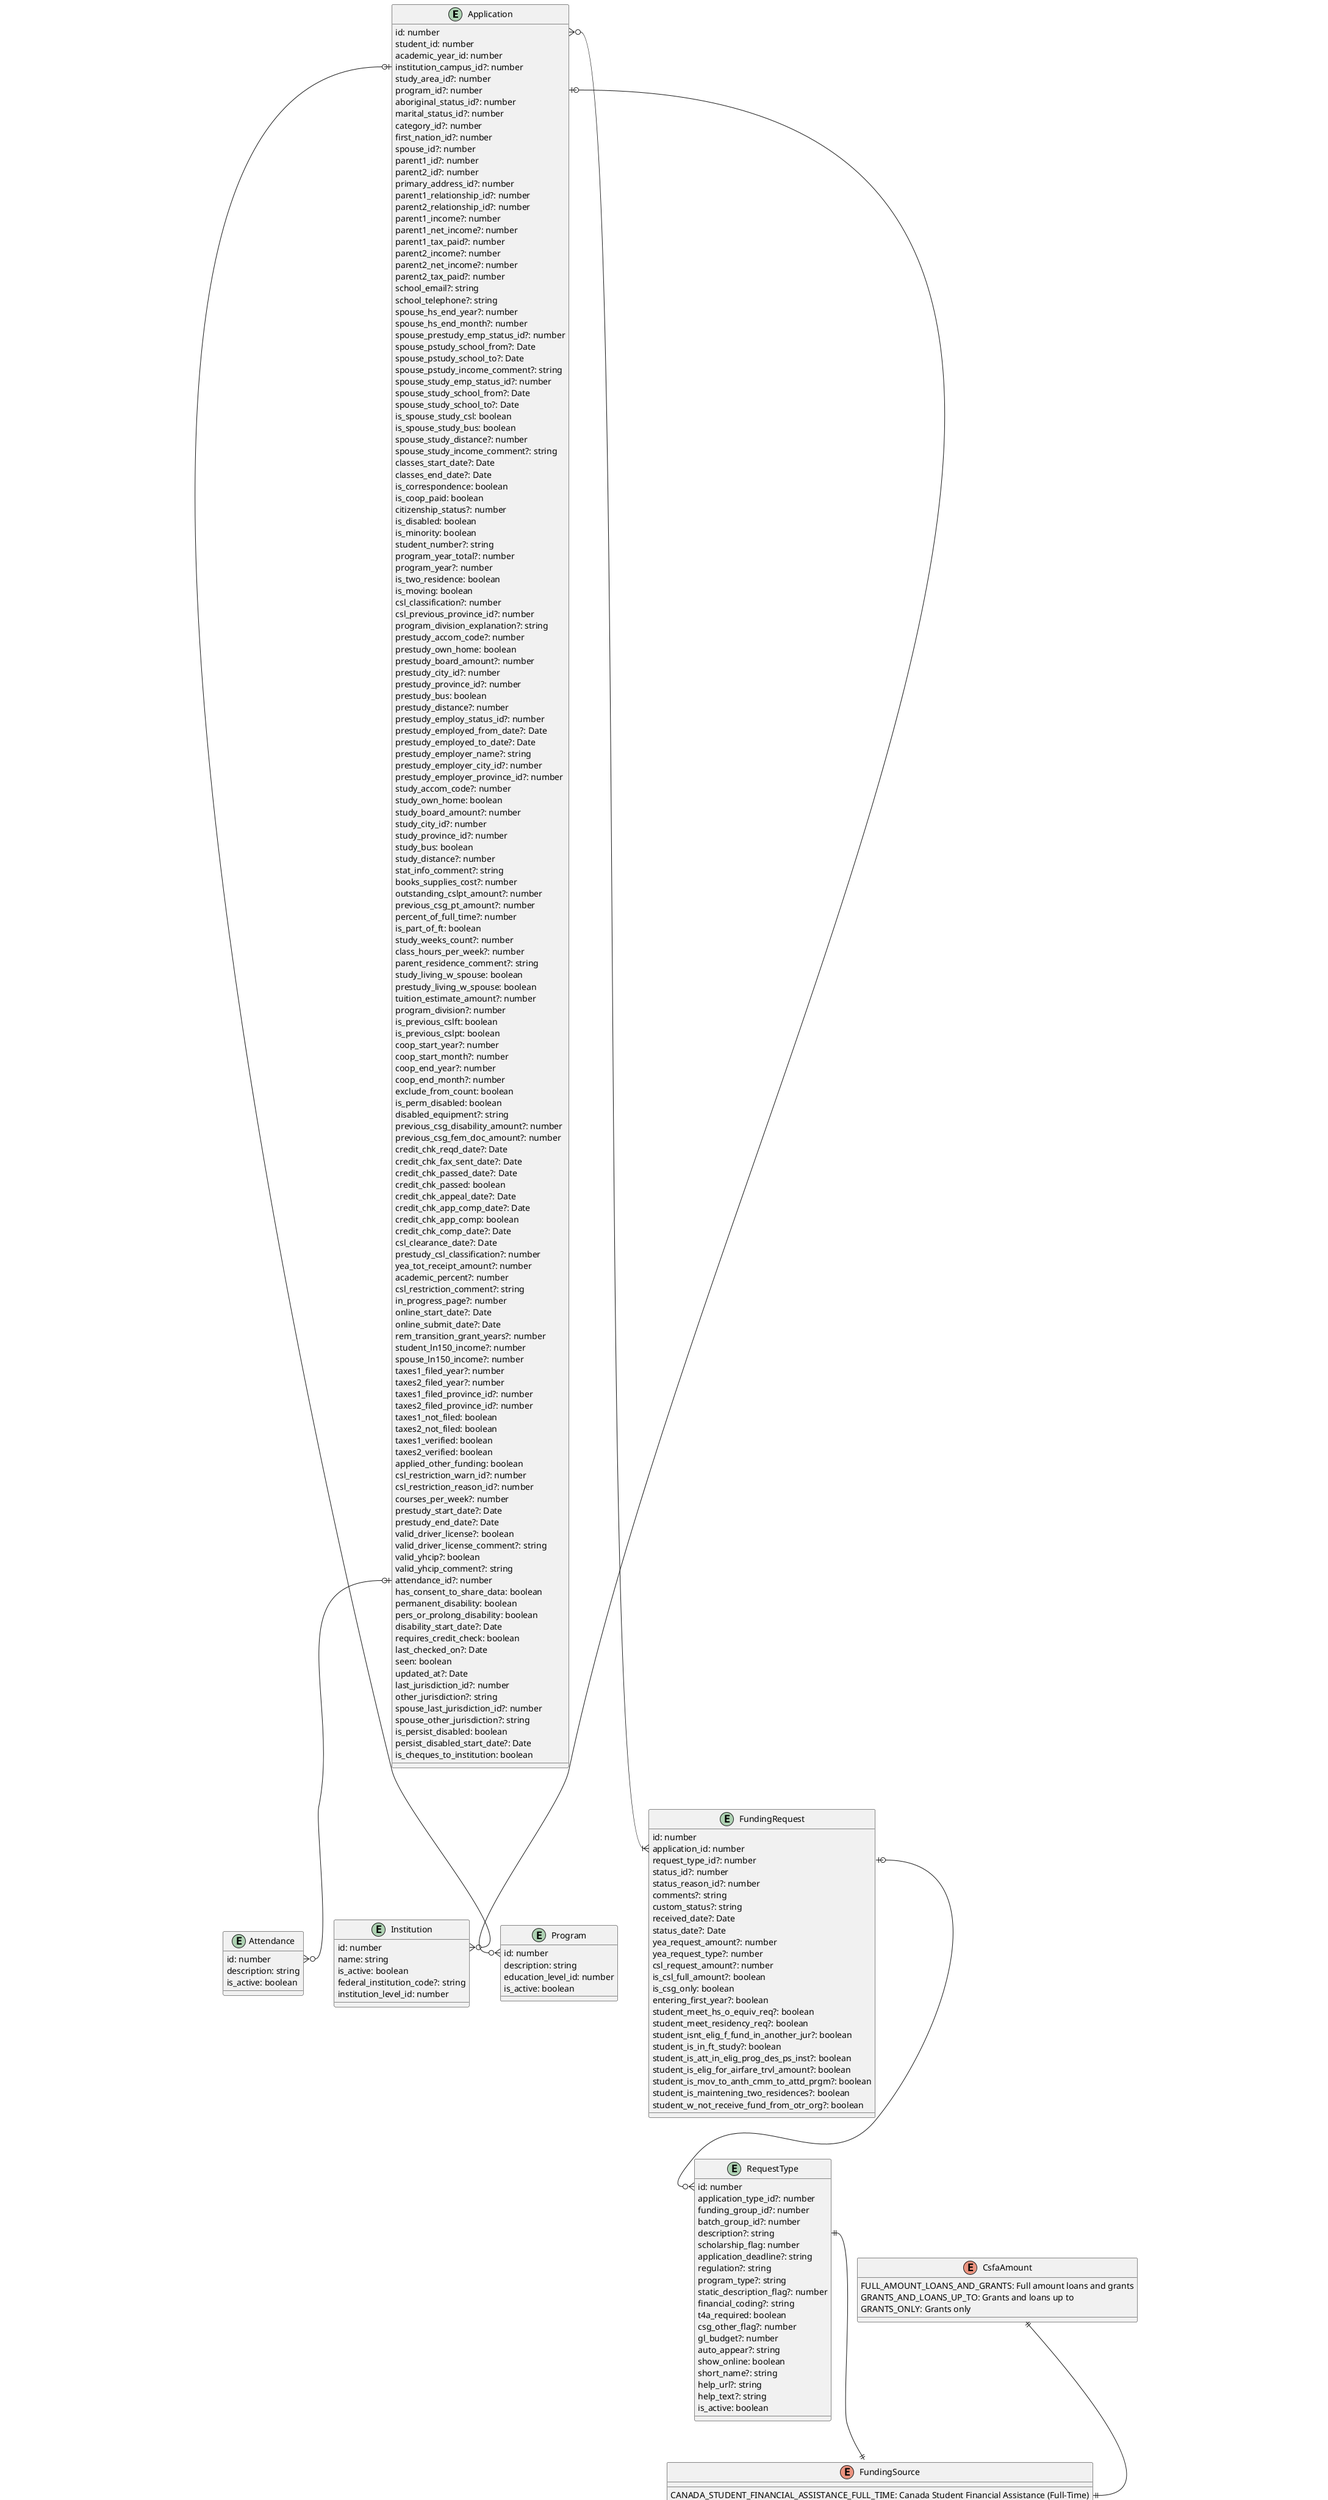 @startuml
entity Application {
    id: number
    student_id: number
    academic_year_id: number
    institution_campus_id?: number
    study_area_id?: number
    program_id?: number
    aboriginal_status_id?: number
    marital_status_id?: number
    category_id?: number
    first_nation_id?: number
    spouse_id?: number
    parent1_id?: number
    parent2_id?: number
    primary_address_id?: number
    parent1_relationship_id?: number
    parent2_relationship_id?: number
    parent1_income?: number
    parent1_net_income?: number
    parent1_tax_paid?: number
    parent2_income?: number
    parent2_net_income?: number
    parent2_tax_paid?: number
    school_email?: string
    school_telephone?: string
    spouse_hs_end_year?: number
    spouse_hs_end_month?: number
    spouse_prestudy_emp_status_id?: number
    spouse_pstudy_school_from?: Date
    spouse_pstudy_school_to?: Date
    spouse_pstudy_income_comment?: string
    spouse_study_emp_status_id?: number
    spouse_study_school_from?: Date
    spouse_study_school_to?: Date
    is_spouse_study_csl: boolean
    is_spouse_study_bus: boolean
    spouse_study_distance?: number
    spouse_study_income_comment?: string
    classes_start_date?: Date
    classes_end_date?: Date
    is_correspondence: boolean
    is_coop_paid: boolean
    citizenship_status?: number
    is_disabled: boolean
    is_minority: boolean
    student_number?: string
    program_year_total?: number
    program_year?: number
    is_two_residence: boolean
    is_moving: boolean
    csl_classification?: number
    csl_previous_province_id?: number
    program_division_explanation?: string
    prestudy_accom_code?: number
    prestudy_own_home: boolean
    prestudy_board_amount?: number
    prestudy_city_id?: number
    prestudy_province_id?: number
    prestudy_bus: boolean
    prestudy_distance?: number
    prestudy_employ_status_id?: number
    prestudy_employed_from_date?: Date
    prestudy_employed_to_date?: Date
    prestudy_employer_name?: string
    prestudy_employer_city_id?: number
    prestudy_employer_province_id?: number
    study_accom_code?: number
    study_own_home: boolean
    study_board_amount?: number
    study_city_id?: number
    study_province_id?: number
    study_bus: boolean
    study_distance?: number
    stat_info_comment?: string
    books_supplies_cost?: number
    outstanding_cslpt_amount?: number
    previous_csg_pt_amount?: number
    percent_of_full_time?: number
    is_part_of_ft: boolean
    study_weeks_count?: number
    class_hours_per_week?: number
    parent_residence_comment?: string
    study_living_w_spouse: boolean
    prestudy_living_w_spouse: boolean
    tuition_estimate_amount?: number
    program_division?: number
    is_previous_cslft: boolean
    is_previous_cslpt: boolean
    coop_start_year?: number
    coop_start_month?: number
    coop_end_year?: number
    coop_end_month?: number
    exclude_from_count: boolean
    is_perm_disabled: boolean
    disabled_equipment?: string
    previous_csg_disability_amount?: number
    previous_csg_fem_doc_amount?: number
    credit_chk_reqd_date?: Date
    credit_chk_fax_sent_date?: Date
    credit_chk_passed_date?: Date
    credit_chk_passed: boolean
    credit_chk_appeal_date?: Date
    credit_chk_app_comp_date?: Date
    credit_chk_app_comp: boolean
    credit_chk_comp_date?: Date
    csl_clearance_date?: Date
    prestudy_csl_classification?: number
    yea_tot_receipt_amount?: number
    academic_percent?: number
    csl_restriction_comment?: string
    in_progress_page?: number
    online_start_date?: Date
    online_submit_date?: Date
    rem_transition_grant_years?: number
    student_ln150_income?: number
    spouse_ln150_income?: number
    taxes1_filed_year?: number
    taxes2_filed_year?: number
    taxes1_filed_province_id?: number
    taxes2_filed_province_id?: number
    taxes1_not_filed: boolean
    taxes2_not_filed: boolean
    taxes1_verified: boolean
    taxes2_verified: boolean
    applied_other_funding: boolean
    csl_restriction_warn_id?: number
    csl_restriction_reason_id?: number
    courses_per_week?: number
    prestudy_start_date?: Date
    prestudy_end_date?: Date
    valid_driver_license?: boolean
    valid_driver_license_comment?: string
    valid_yhcip?: boolean
    valid_yhcip_comment?: string
    attendance_id?: number
    has_consent_to_share_data: boolean
    permanent_disability: boolean
    pers_or_prolong_disability: boolean
    disability_start_date?: Date
    requires_credit_check: boolean
    last_checked_on?: Date
    seen: boolean
    updated_at?: Date
    last_jurisdiction_id?: number
    other_jurisdiction?: string
    spouse_last_jurisdiction_id?: number
    spouse_other_jurisdiction?: string
    is_persist_disabled: boolean
    persist_disabled_start_date?: Date
    is_cheques_to_institution: boolean
}

entity Attendance {
    id: number
    description: string
    is_active: boolean
}

enum CsfaAmount {
  FULL_AMOUNT_LOANS_AND_GRANTS: Full amount loans and grants
  GRANTS_AND_LOANS_UP_TO: Grants and loans up to
  GRANTS_ONLY: Grants only
}

entity Institution {
    id: number
    name: string
    is_active: boolean
    federal_institution_code?: string
    institution_level_id: number
}

entity Program {
    id: number
    description: string
    education_level_id: number
    is_active: boolean
}

entity FundingRequest {
  id: number
  application_id: number
  request_type_id?: number
  status_id?: number
  status_reason_id?: number
  comments?: string
  custom_status?: string
  received_date?: Date
  status_date?: Date
  yea_request_amount?: number
  yea_request_type?: number
  csl_request_amount?: number
  is_csl_full_amount?: boolean
  is_csg_only: boolean
  entering_first_year?: boolean
  student_meet_hs_o_equiv_req?: boolean
  student_meet_residency_req?: boolean
  student_isnt_elig_f_fund_in_another_jur?: boolean
  student_is_in_ft_study?: boolean
  student_is_att_in_elig_prog_des_ps_inst?: boolean
  student_is_elig_for_airfare_trvl_amount?: boolean
  student_is_mov_to_anth_cmm_to_attd_prgm?: boolean
  student_is_maintening_two_residences?: boolean
  student_w_not_receive_fund_from_otr_org?: boolean
}

enum FundingSource {
  CANADA_STUDENT_FINANCIAL_ASSISTANCE_FULL_TIME: Canada Student Financial Assistance (Full-Time)
}

entity RequestType {
  id: number
  application_type_id?: number
  funding_group_id?: number
  batch_group_id?: number
  description?: string
  scholarship_flag: number
  application_deadline?: string
  regulation?: string
  program_type?: string
  static_description_flag?: number
  financial_coding?: string
  t4a_required: boolean
  csg_other_flag?: number
  gl_budget?: number
  auto_appear?: string
  show_online: boolean
  short_name?: string
  help_url?: string
  help_text?: string
  is_active: boolean
}

Application::attendance_id |o--o{ Attendance::id
Application::institution_campus_id |o--o{ Institution::id
Application::program_id |o--o{ Program::id
Application::id }o--|{ FundingRequest::application_id
FundingRequest::request_type_id |o--o{ RequestType::id
RequestType::description ||--|| FundingSource
CsfaAmount ||--|| FundingSource::CANADA_STUDENT_FINANCIAL_ASSISTANCE_FULL_TIME
@enduml
